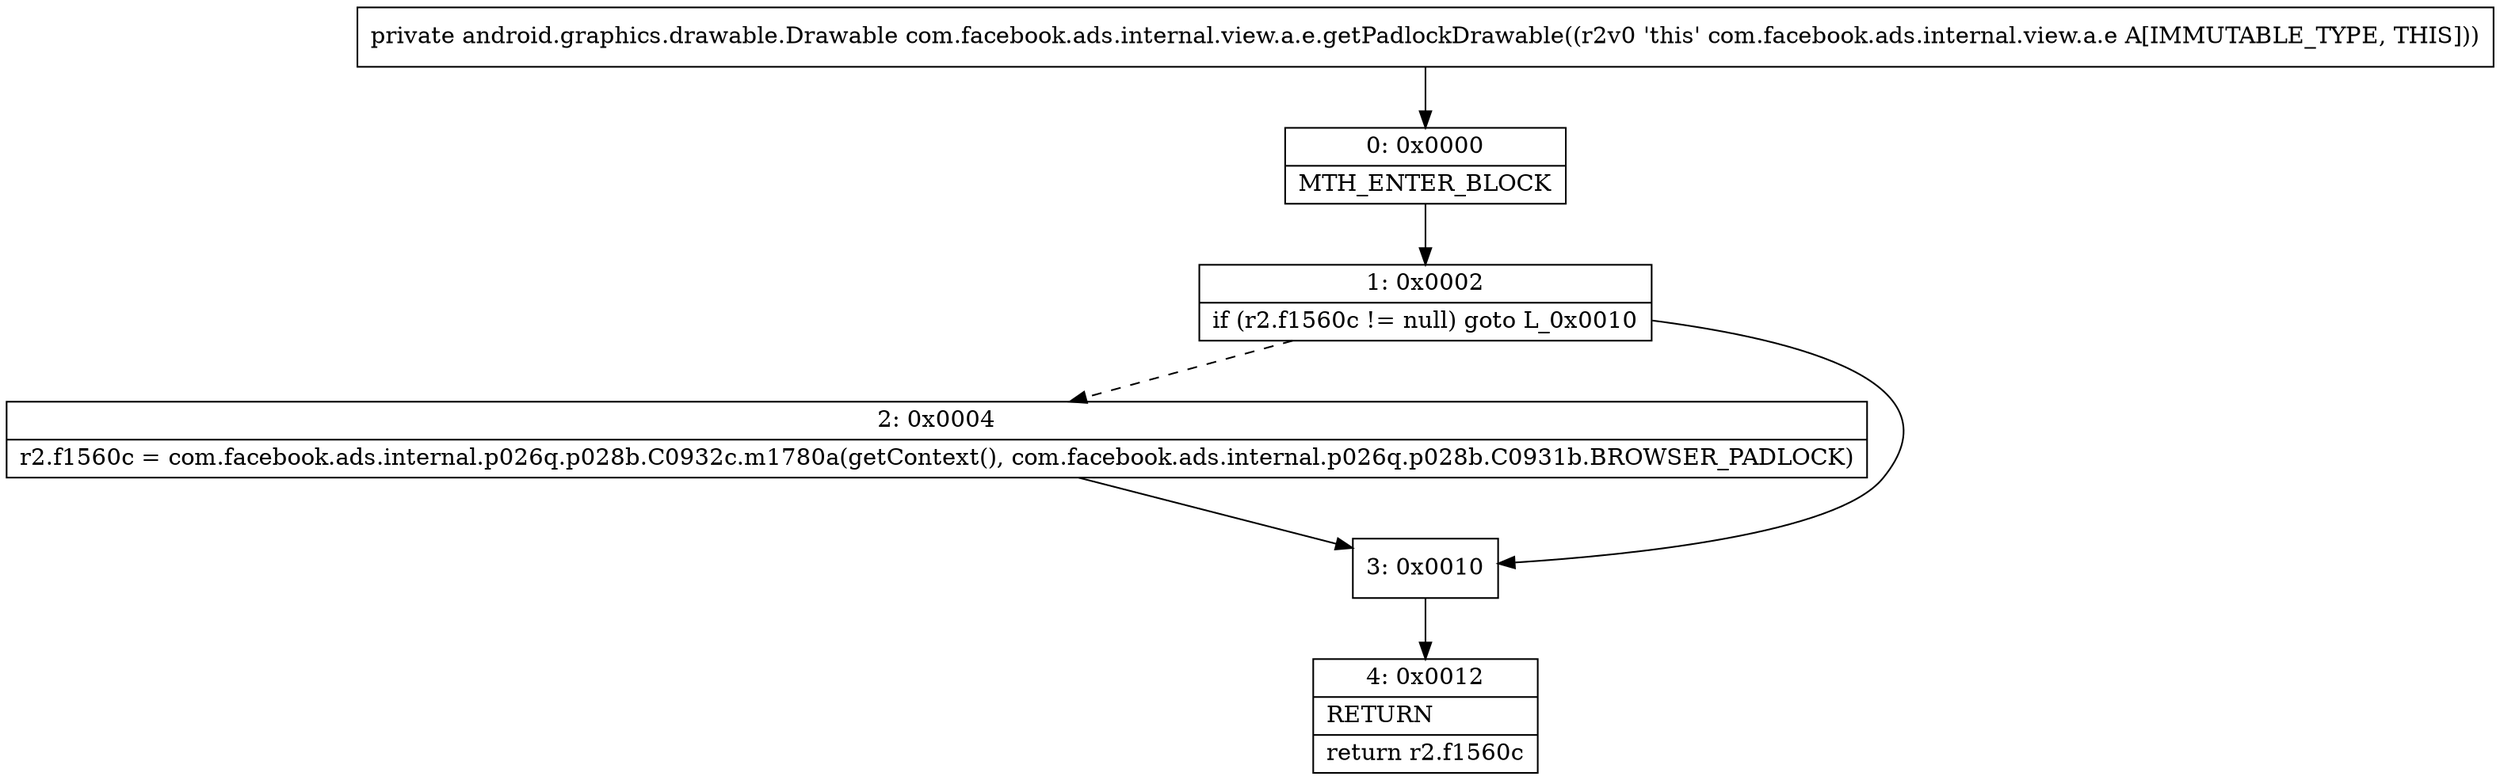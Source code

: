 digraph "CFG forcom.facebook.ads.internal.view.a.e.getPadlockDrawable()Landroid\/graphics\/drawable\/Drawable;" {
Node_0 [shape=record,label="{0\:\ 0x0000|MTH_ENTER_BLOCK\l}"];
Node_1 [shape=record,label="{1\:\ 0x0002|if (r2.f1560c != null) goto L_0x0010\l}"];
Node_2 [shape=record,label="{2\:\ 0x0004|r2.f1560c = com.facebook.ads.internal.p026q.p028b.C0932c.m1780a(getContext(), com.facebook.ads.internal.p026q.p028b.C0931b.BROWSER_PADLOCK)\l}"];
Node_3 [shape=record,label="{3\:\ 0x0010}"];
Node_4 [shape=record,label="{4\:\ 0x0012|RETURN\l|return r2.f1560c\l}"];
MethodNode[shape=record,label="{private android.graphics.drawable.Drawable com.facebook.ads.internal.view.a.e.getPadlockDrawable((r2v0 'this' com.facebook.ads.internal.view.a.e A[IMMUTABLE_TYPE, THIS])) }"];
MethodNode -> Node_0;
Node_0 -> Node_1;
Node_1 -> Node_2[style=dashed];
Node_1 -> Node_3;
Node_2 -> Node_3;
Node_3 -> Node_4;
}

